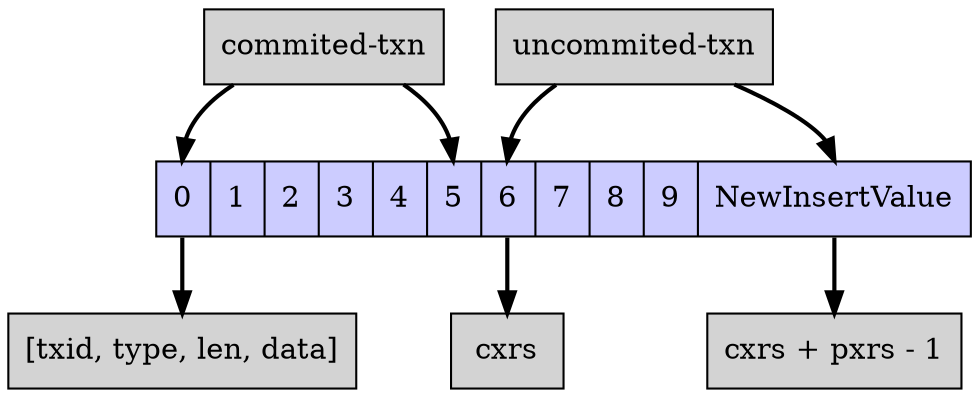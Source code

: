 digraph {
	rankdir = TD
	node [shape = record, style =filled];   
	edge [style = bold]; 


    commited_txn   [ label = "<head> commited-txn" ]
    uncommied_txn  [ label = "<head> uncommited-txn "]

	array [ label = "<a0> 0 | 1 | 2 | 3 | 4 | <a5> 5 | <a6> 6 | 7 | 8 | <a9> 9 | <a10> NewInsertValue", fillcolor="#CCCCFF"]


	detail [ label = "<head> [txid, type, len, data] "]
	cxrs   [ label = "<head> cxrs" ]
	end    [ label = "<head> cxrs + pxrs - 1"]



	commited_txn:head -> array:a0
	commited_txn:head -> array:a5


	uncommied_txn:head -> array:a6
	uncommied_txn:head -> array:a10


	array:a0 -> detail:head 
	array:a6 -> cxrs: head 
	array:a10 -> end: head
}